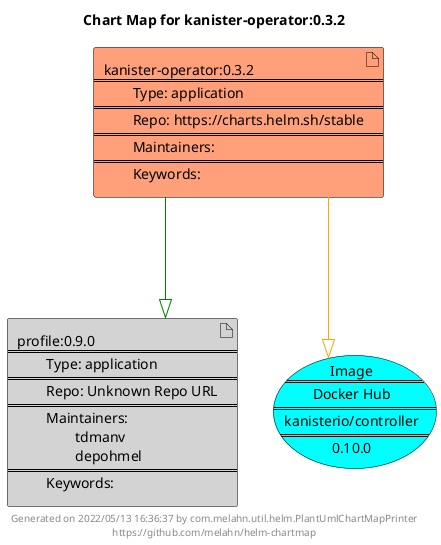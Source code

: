 @startuml
skinparam linetype ortho
skinparam backgroundColor white
skinparam usecaseBorderColor black
skinparam usecaseArrowColor LightSlateGray
skinparam artifactBorderColor black
skinparam artifactArrowColor LightSlateGray

title Chart Map for kanister-operator:0.3.2

'There are 2 referenced Helm Charts
artifact "kanister-operator:0.3.2\n====\n\tType: application\n====\n\tRepo: https://charts.helm.sh/stable\n====\n\tMaintainers: \n====\n\tKeywords: " as kanister_operator_0_3_2 #LightSalmon
artifact "profile:0.9.0\n====\n\tType: application\n====\n\tRepo: Unknown Repo URL\n====\n\tMaintainers: \n\t\ttdmanv\n\t\tdepohmel\n====\n\tKeywords: " as profile_0_9_0 #LightGray

'There is one referenced Docker Image
usecase "Image\n====\nDocker Hub\n====\nkanisterio/controller\n====\n0.10.0" as kanisterio_controller_0_10_0 #Cyan

'Chart Dependencies
kanister_operator_0_3_2--[#green]-|>profile_0_9_0
kanister_operator_0_3_2--[#orange]-|>kanisterio_controller_0_10_0

center footer Generated on 2022/05/13 16:36:37 by com.melahn.util.helm.PlantUmlChartMapPrinter\nhttps://github.com/melahn/helm-chartmap
@enduml
